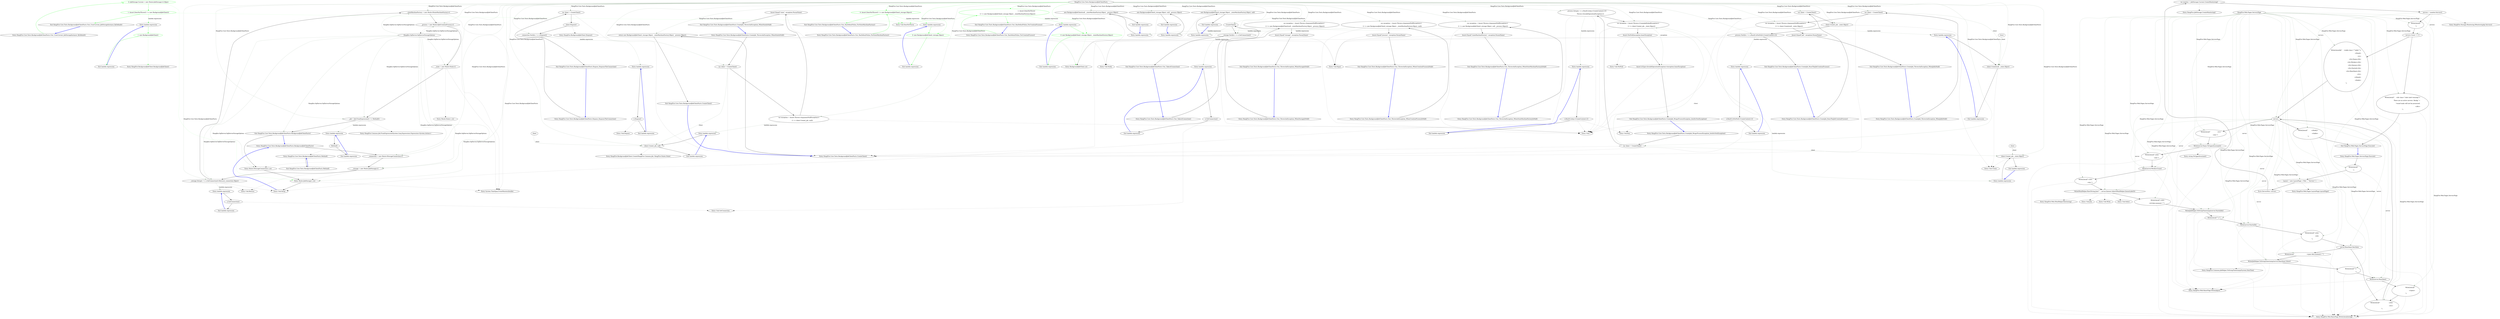 digraph  {
m0_13 [cluster="System.TimeSpan.FromMinutes(double)", file="BackgroundJobClientFacts.cs", label="Entry System.TimeSpan.FromMinutes(double)", span="0-0"];
m0_89 [cluster="HangFire.Core.Tests.BackgroundJobClientFacts.CreateJob_ThrowsAnException_WhenJobIsNull()", file="BackgroundJobClientFacts.cs", label="Entry HangFire.Core.Tests.BackgroundJobClientFacts.CreateJob_ThrowsAnException_WhenJobIsNull()", span="96-96"];
m0_90 [cluster="HangFire.Core.Tests.BackgroundJobClientFacts.CreateJob_ThrowsAnException_WhenJobIsNull()", file="BackgroundJobClientFacts.cs", label="var client = CreateClient()", span="98-98"];
m0_91 [cluster="HangFire.Core.Tests.BackgroundJobClientFacts.CreateJob_ThrowsAnException_WhenJobIsNull()", file="BackgroundJobClientFacts.cs", label="var exception = Assert.Throws<ArgumentNullException>(\r\n                () => client.Create(null, _state.Object))", span="100-101"];
m0_92 [cluster="HangFire.Core.Tests.BackgroundJobClientFacts.CreateJob_ThrowsAnException_WhenJobIsNull()", file="BackgroundJobClientFacts.cs", label="Assert.Equal(''job'', exception.ParamName)", span="103-103"];
m0_93 [cluster="HangFire.Core.Tests.BackgroundJobClientFacts.CreateJob_ThrowsAnException_WhenJobIsNull()", file="BackgroundJobClientFacts.cs", label="Exit HangFire.Core.Tests.BackgroundJobClientFacts.CreateJob_ThrowsAnException_WhenJobIsNull()", span="96-96"];
m0_49 [cluster="HangFire.Core.Tests.BackgroundJobClientFacts.Ctor_UsesCurrent_JobStorageInstance_ByDefault()", file="BackgroundJobClientFacts.cs", label="Entry HangFire.Core.Tests.BackgroundJobClientFacts.Ctor_UsesCurrent_JobStorageInstance_ByDefault()", span="60-60"];
m0_50 [cluster="HangFire.Core.Tests.BackgroundJobClientFacts.Ctor_UsesCurrent_JobStorageInstance_ByDefault()", color=green, community=0, file="BackgroundJobClientFacts.cs", label="0: JobStorage.Current = new Mock<JobStorage>().Object", span="62-62"];
m0_51 [cluster="HangFire.Core.Tests.BackgroundJobClientFacts.Ctor_UsesCurrent_JobStorageInstance_ByDefault()", color=green, community=0, file="BackgroundJobClientFacts.cs", label="1: Assert.DoesNotThrow(() => new BackgroundJobClient())", span="63-63"];
m0_52 [cluster="HangFire.Core.Tests.BackgroundJobClientFacts.Ctor_UsesCurrent_JobStorageInstance_ByDefault()", file="BackgroundJobClientFacts.cs", label="Exit HangFire.Core.Tests.BackgroundJobClientFacts.Ctor_UsesCurrent_JobStorageInstance_ByDefault()", span="60-60"];
m0_30 [cluster="Unk.Equal", file="BackgroundJobClientFacts.cs", label="Entry Unk.Equal", span=""];
m0_70 [cluster="HangFire.Core.Tests.BackgroundJobClientFacts.Ctor_TakesAConnection()", file="BackgroundJobClientFacts.cs", label="Entry HangFire.Core.Tests.BackgroundJobClientFacts.Ctor_TakesAConnection()", span="80-80"];
m0_71 [cluster="HangFire.Core.Tests.BackgroundJobClientFacts.Ctor_TakesAConnection()", file="BackgroundJobClientFacts.cs", label="CreateClient()", span="82-82"];
m0_72 [cluster="HangFire.Core.Tests.BackgroundJobClientFacts.Ctor_TakesAConnection()", file="BackgroundJobClientFacts.cs", label="_storage.Verify(x => x.GetConnection())", span="83-83"];
m0_73 [cluster="HangFire.Core.Tests.BackgroundJobClientFacts.Ctor_TakesAConnection()", file="BackgroundJobClientFacts.cs", label="Exit HangFire.Core.Tests.BackgroundJobClientFacts.Ctor_TakesAConnection()", span="80-80"];
m0_0 [cluster="HangFire.Core.Tests.BackgroundJobClientFacts.BackgroundJobClientFacts()", file="BackgroundJobClientFacts.cs", label="Entry HangFire.Core.Tests.BackgroundJobClientFacts.BackgroundJobClientFacts()", span="19-19"];
m0_1 [cluster="HangFire.Core.Tests.BackgroundJobClientFacts.BackgroundJobClientFacts()", file="BackgroundJobClientFacts.cs", label="_connection = new Mock<IStorageConnection>()", span="21-21"];
m0_2 [cluster="HangFire.Core.Tests.BackgroundJobClientFacts.BackgroundJobClientFacts()", file="BackgroundJobClientFacts.cs", label="_storage = new Mock<JobStorage>()", span="22-22"];
m0_3 [cluster="HangFire.Core.Tests.BackgroundJobClientFacts.BackgroundJobClientFacts()", file="BackgroundJobClientFacts.cs", label="_storage.Setup(x => x.GetConnection()).Returns(_connection.Object)", span="23-23"];
m0_4 [cluster="HangFire.Core.Tests.BackgroundJobClientFacts.BackgroundJobClientFacts()", file="BackgroundJobClientFacts.cs", label="_stateMachineFactory = new Mock<IStateMachineFactory>()", span="25-25"];
m0_5 [cluster="HangFire.Core.Tests.BackgroundJobClientFacts.BackgroundJobClientFacts()", file="BackgroundJobClientFacts.cs", label="_process = new Mock<IJobCreationProcess>()", span="27-27"];
m0_6 [cluster="HangFire.Core.Tests.BackgroundJobClientFacts.BackgroundJobClientFacts()", file="BackgroundJobClientFacts.cs", label="_state = new Mock<State>()", span="28-28"];
m0_7 [cluster="HangFire.Core.Tests.BackgroundJobClientFacts.BackgroundJobClientFacts()", file="BackgroundJobClientFacts.cs", label="_job = Job.FromExpression(() => Method())", span="29-29"];
m0_8 [cluster="HangFire.Core.Tests.BackgroundJobClientFacts.BackgroundJobClientFacts()", file="BackgroundJobClientFacts.cs", label="Exit HangFire.Core.Tests.BackgroundJobClientFacts.BackgroundJobClientFacts()", span="19-19"];
m0_9 [cluster="Mock<IStorageConnection>.cstr", file="BackgroundJobClientFacts.cs", label="Entry Mock<IStorageConnection>.cstr", span=""];
m0_10 [cluster="Mock<JobStorage>.cstr", file="BackgroundJobClientFacts.cs", label="Entry Mock<JobStorage>.cstr", span=""];
m0_11 [cluster="Unk.Setup", file="BackgroundJobClientFacts.cs", label="Entry Unk.Setup", span=""];
m0_53 [cluster="Unk.DoesNotThrow", file="BackgroundJobClientFacts.cs", label="Entry Unk.DoesNotThrow", span=""];
m0_116 [cluster="HangFire.Core.Tests.BackgroundJobClientFacts.CreateJob_WrapsProcessException_IntoItsOwnException()", file="BackgroundJobClientFacts.cs", label="Entry HangFire.Core.Tests.BackgroundJobClientFacts.CreateJob_WrapsProcessException_IntoItsOwnException()", span="128-128"];
m0_117 [cluster="HangFire.Core.Tests.BackgroundJobClientFacts.CreateJob_WrapsProcessException_IntoItsOwnException()", file="BackgroundJobClientFacts.cs", label="var client = CreateClient()", span="130-130"];
m0_118 [cluster="HangFire.Core.Tests.BackgroundJobClientFacts.CreateJob_WrapsProcessException_IntoItsOwnException()", file="BackgroundJobClientFacts.cs", label="_process.Setup(x => x.Run(It.IsAny<CreateContext>()))\r\n                .Throws<InvalidOperationException>()", span="131-132"];
m0_119 [cluster="HangFire.Core.Tests.BackgroundJobClientFacts.CreateJob_WrapsProcessException_IntoItsOwnException()", file="BackgroundJobClientFacts.cs", label="var exception = Assert.Throws<CreateJobFailedException>(\r\n                () => client.Create(_job, _state.Object))", span="134-135"];
m0_120 [cluster="HangFire.Core.Tests.BackgroundJobClientFacts.CreateJob_WrapsProcessException_IntoItsOwnException()", file="BackgroundJobClientFacts.cs", label="Assert.NotNull(exception.InnerException)", span="137-137"];
m0_121 [cluster="HangFire.Core.Tests.BackgroundJobClientFacts.CreateJob_WrapsProcessException_IntoItsOwnException()", file="BackgroundJobClientFacts.cs", label="Assert.IsType<InvalidOperationException>(exception.InnerException)", span="138-138"];
m0_122 [cluster="HangFire.Core.Tests.BackgroundJobClientFacts.CreateJob_WrapsProcessException_IntoItsOwnException()", file="BackgroundJobClientFacts.cs", label="Exit HangFire.Core.Tests.BackgroundJobClientFacts.CreateJob_WrapsProcessException_IntoItsOwnException()", span="128-128"];
m0_14 [cluster="Mock<IJobCreationProcess>.cstr", file="BackgroundJobClientFacts.cs", label="Hangfire.SqlServer.SqlServerStorageOptions", span=""];
m0_115 [cluster="Unk.Run", file="BackgroundJobClientFacts.cs", label="Entry Unk.Run", span=""];
m0_57 [cluster="HangFire.BackgroundJobClient.BackgroundJobClient()", file="BackgroundJobClientFacts.cs", label="Entry HangFire.BackgroundJobClient.BackgroundJobClient()", span="39-39"];
m0_106 [cluster="HangFire.BackgroundJobClient.Create(HangFire.Common.Job, HangFire.States.State)", file="BackgroundJobClientFacts.cs", label="Entry HangFire.BackgroundJobClient.Create(HangFire.Common.Job, HangFire.States.State)", span="81-81"];
m0_98 [cluster="HangFire.Core.Tests.BackgroundJobClientFacts.CreateJob_ThrowsAnException_WhenStateIsNull()", file="BackgroundJobClientFacts.cs", label="Entry HangFire.Core.Tests.BackgroundJobClientFacts.CreateJob_ThrowsAnException_WhenStateIsNull()", span="107-107"];
m0_99 [cluster="HangFire.Core.Tests.BackgroundJobClientFacts.CreateJob_ThrowsAnException_WhenStateIsNull()", file="BackgroundJobClientFacts.cs", label="var client = CreateClient()", span="109-109"];
m0_100 [cluster="HangFire.Core.Tests.BackgroundJobClientFacts.CreateJob_ThrowsAnException_WhenStateIsNull()", file="BackgroundJobClientFacts.cs", label="var exception = Assert.Throws<ArgumentNullException>(\r\n                () => client.Create(_job, null))", span="111-112"];
m0_101 [cluster="HangFire.Core.Tests.BackgroundJobClientFacts.CreateJob_ThrowsAnException_WhenStateIsNull()", file="BackgroundJobClientFacts.cs", label="Assert.Equal(''state'', exception.ParamName)", span="114-114"];
m0_102 [cluster="HangFire.Core.Tests.BackgroundJobClientFacts.CreateJob_ThrowsAnException_WhenStateIsNull()", file="BackgroundJobClientFacts.cs", label="Exit HangFire.Core.Tests.BackgroundJobClientFacts.CreateJob_ThrowsAnException_WhenStateIsNull()", span="107-107"];
m0_29 [cluster="Unk.>", file="BackgroundJobClientFacts.cs", label="Entry Unk.>", span=""];
m0_84 [cluster="HangFire.BackgroundJobClient.Dispose()", file="BackgroundJobClientFacts.cs", label="Entry HangFire.BackgroundJobClient.Dispose()", span="103-103"];
m0_12 [cluster="Unk.Returns", file="BackgroundJobClientFacts.cs", label="Entry Unk.Returns", span=""];
m0_20 [cluster="Unk.GetConnection", file="BackgroundJobClientFacts.cs", label="Entry Unk.GetConnection", span=""];
m0_79 [cluster="HangFire.Core.Tests.BackgroundJobClientFacts.Dispose_DisposesTheConnection()", file="BackgroundJobClientFacts.cs", label="Entry HangFire.Core.Tests.BackgroundJobClientFacts.Dispose_DisposesTheConnection()", span="87-87"];
m0_80 [cluster="HangFire.Core.Tests.BackgroundJobClientFacts.Dispose_DisposesTheConnection()", file="BackgroundJobClientFacts.cs", label="var client = CreateClient()", span="89-89"];
m0_82 [cluster="HangFire.Core.Tests.BackgroundJobClientFacts.Dispose_DisposesTheConnection()", file="BackgroundJobClientFacts.cs", label="_connection.Verify(x => x.Dispose())", span="92-92"];
m0_81 [cluster="HangFire.Core.Tests.BackgroundJobClientFacts.Dispose_DisposesTheConnection()", file="BackgroundJobClientFacts.cs", label="client.Dispose()", span="90-90"];
m0_83 [cluster="HangFire.Core.Tests.BackgroundJobClientFacts.Dispose_DisposesTheConnection()", file="BackgroundJobClientFacts.cs", label="Exit HangFire.Core.Tests.BackgroundJobClientFacts.Dispose_DisposesTheConnection()", span="87-87"];
m0_123 [cluster="Unk.NotNull", file="BackgroundJobClientFacts.cs", label="Entry Unk.NotNull", span=""];
m0_15 [cluster="Mock<State>.cstr", file="BackgroundJobClientFacts.cs", label="Entry Mock<State>.cstr", span=""];
m0_88 [cluster="Unk.Dispose", file="BackgroundJobClientFacts.cs", label="Entry Unk.Dispose", span=""];
m0_58 [cluster="HangFire.Core.Tests.BackgroundJobClientFacts.Ctor_HasDefaultValue_ForStateMachineFactory()", file="BackgroundJobClientFacts.cs", label="Entry HangFire.Core.Tests.BackgroundJobClientFacts.Ctor_HasDefaultValue_ForStateMachineFactory()", span="67-67"];
m0_59 [cluster="HangFire.Core.Tests.BackgroundJobClientFacts.Ctor_HasDefaultValue_ForStateMachineFactory()", color=green, community=0, file="BackgroundJobClientFacts.cs", label="0: Assert.DoesNotThrow(() => new BackgroundJobClient(_storage.Object))", span="69-69"];
m0_60 [cluster="HangFire.Core.Tests.BackgroundJobClientFacts.Ctor_HasDefaultValue_ForStateMachineFactory()", file="BackgroundJobClientFacts.cs", label="Exit HangFire.Core.Tests.BackgroundJobClientFacts.Ctor_HasDefaultValue_ForStateMachineFactory()", span="67-67"];
m0_74 [cluster="HangFire.Core.Tests.BackgroundJobClientFacts.CreateClient()", file="BackgroundJobClientFacts.cs", label="Entry HangFire.Core.Tests.BackgroundJobClientFacts.CreateClient()", span="145-145"];
m0_131 [cluster="HangFire.Core.Tests.BackgroundJobClientFacts.CreateClient()", file="BackgroundJobClientFacts.cs", label="return new BackgroundJobClient(_storage.Object, _stateMachineFactory.Object, _process.Object);", span="147-147"];
m0_132 [cluster="HangFire.Core.Tests.BackgroundJobClientFacts.CreateClient()", file="BackgroundJobClientFacts.cs", label="Exit HangFire.Core.Tests.BackgroundJobClientFacts.CreateClient()", span="145-145"];
m0_64 [cluster="HangFire.Core.Tests.BackgroundJobClientFacts.Ctor_HasDefaultValue_ForCreationProcess()", file="BackgroundJobClientFacts.cs", label="Entry HangFire.Core.Tests.BackgroundJobClientFacts.Ctor_HasDefaultValue_ForCreationProcess()", span="73-73"];
m0_65 [cluster="HangFire.Core.Tests.BackgroundJobClientFacts.Ctor_HasDefaultValue_ForCreationProcess()", color=green, community=1, file="BackgroundJobClientFacts.cs", label="1: Assert.DoesNotThrow(\r\n                () => new BackgroundJobClient(_storage.Object, _stateMachineFactory.Object))", span="75-76"];
m0_66 [cluster="HangFire.Core.Tests.BackgroundJobClientFacts.Ctor_HasDefaultValue_ForCreationProcess()", file="BackgroundJobClientFacts.cs", label="Exit HangFire.Core.Tests.BackgroundJobClientFacts.Ctor_HasDefaultValue_ForCreationProcess()", span="73-73"];
m0_127 [cluster="lambda expression", file="BackgroundJobClientFacts.cs", label="Entry lambda expression", span="135-135"];
m0_54 [cluster="lambda expression", file="BackgroundJobClientFacts.cs", label="Entry lambda expression", span="63-63"];
m0_55 [cluster="lambda expression", color=green, community=0, file="BackgroundJobClientFacts.cs", label="1: new BackgroundJobClient()", span="63-63"];
m0_56 [cluster="lambda expression", file="BackgroundJobClientFacts.cs", label="Exit lambda expression", span="63-63"];
m0_61 [cluster="lambda expression", file="BackgroundJobClientFacts.cs", label="Entry lambda expression", span="69-69"];
m0_62 [cluster="lambda expression", color=green, community=0, file="BackgroundJobClientFacts.cs", label="0: new BackgroundJobClient(_storage.Object)", span="69-69"];
m0_63 [cluster="lambda expression", file="BackgroundJobClientFacts.cs", label="Exit lambda expression", span="69-69"];
m0_67 [cluster="lambda expression", file="BackgroundJobClientFacts.cs", label="Entry lambda expression", span="76-76"];
m0_68 [cluster="lambda expression", color=green, community=0, file="BackgroundJobClientFacts.cs", label="0: new BackgroundJobClient(_storage.Object, _stateMachineFactory.Object)", span="76-76"];
m0_69 [cluster="lambda expression", file="BackgroundJobClientFacts.cs", label="Exit lambda expression", span="76-76"];
m0_32 [cluster="lambda expression", file="BackgroundJobClientFacts.cs", label="new BackgroundJobClient(null, _stateMachineFactory.Object, _process.Object)", span="36-36"];
m0_40 [cluster="lambda expression", file="BackgroundJobClientFacts.cs", label="new BackgroundJobClient(_storage.Object, null, _process.Object)", span="45-45"];
m0_47 [cluster="lambda expression", file="BackgroundJobClientFacts.cs", label="new BackgroundJobClient(_storage.Object, _stateMachineFactory.Object, null)", span="54-54"];
m0_95 [cluster="lambda expression", file="BackgroundJobClientFacts.cs", label="client.Create(null, _state.Object)", span="101-101"];
m0_104 [cluster="lambda expression", file="BackgroundJobClientFacts.cs", label="client.Create(_job, null)", span="112-112"];
m0_128 [cluster="lambda expression", file="BackgroundJobClientFacts.cs", label="client.Create(_job, _state.Object)", span="135-135"];
m0_17 [cluster="lambda expression", file="BackgroundJobClientFacts.cs", label="Entry lambda expression", span="23-23"];
m0_21 [cluster="lambda expression", file="BackgroundJobClientFacts.cs", label="Entry lambda expression", span="29-29"];
m0_31 [cluster="lambda expression", file="BackgroundJobClientFacts.cs", label="Entry lambda expression", span="36-36"];
m0_33 [cluster="lambda expression", file="BackgroundJobClientFacts.cs", label="Exit lambda expression", span="36-36"];
m0_39 [cluster="lambda expression", file="BackgroundJobClientFacts.cs", label="Entry lambda expression", span="45-45"];
m0_41 [cluster="lambda expression", file="BackgroundJobClientFacts.cs", label="Exit lambda expression", span="45-45"];
m0_46 [cluster="lambda expression", file="BackgroundJobClientFacts.cs", label="Entry lambda expression", span="54-54"];
m0_48 [cluster="lambda expression", file="BackgroundJobClientFacts.cs", label="Exit lambda expression", span="54-54"];
m0_76 [cluster="lambda expression", file="BackgroundJobClientFacts.cs", label="Entry lambda expression", span="83-83"];
m0_85 [cluster="lambda expression", file="BackgroundJobClientFacts.cs", label="Entry lambda expression", span="92-92"];
m0_94 [cluster="lambda expression", file="BackgroundJobClientFacts.cs", label="Entry lambda expression", span="101-101"];
m0_96 [cluster="lambda expression", file="BackgroundJobClientFacts.cs", label="Exit lambda expression", span="101-101"];
m0_103 [cluster="lambda expression", file="BackgroundJobClientFacts.cs", label="Entry lambda expression", span="112-112"];
m0_105 [cluster="lambda expression", file="BackgroundJobClientFacts.cs", label="Exit lambda expression", span="112-112"];
m0_112 [cluster="lambda expression", file="BackgroundJobClientFacts.cs", label="Entry lambda expression", span="124-124"];
m0_124 [cluster="lambda expression", file="BackgroundJobClientFacts.cs", label="Entry lambda expression", span="131-131"];
m0_129 [cluster="lambda expression", file="BackgroundJobClientFacts.cs", label="Exit lambda expression", span="135-135"];
m0_19 [cluster="lambda expression", file="BackgroundJobClientFacts.cs", label="Exit lambda expression", span="23-23"];
m0_18 [cluster="lambda expression", file="BackgroundJobClientFacts.cs", label="x.GetConnection()", span="23-23"];
m0_23 [cluster="lambda expression", file="BackgroundJobClientFacts.cs", label="Exit lambda expression", span="29-29"];
m0_22 [cluster="lambda expression", file="BackgroundJobClientFacts.cs", label="Method()", span="29-29"];
m0_113 [cluster="lambda expression", file="BackgroundJobClientFacts.cs", label="x.Run(It.IsNotNull<CreateContext>())", span="124-124"];
m0_125 [cluster="lambda expression", file="BackgroundJobClientFacts.cs", label="x.Run(It.IsAny<CreateContext>())", span="131-131"];
m0_78 [cluster="lambda expression", file="BackgroundJobClientFacts.cs", label="Exit lambda expression", span="83-83"];
m0_77 [cluster="lambda expression", file="BackgroundJobClientFacts.cs", label="x.GetConnection()", span="83-83"];
m0_87 [cluster="lambda expression", file="BackgroundJobClientFacts.cs", label="Exit lambda expression", span="92-92"];
m0_86 [cluster="lambda expression", file="BackgroundJobClientFacts.cs", label="x.Dispose()", span="92-92"];
m0_114 [cluster="lambda expression", file="BackgroundJobClientFacts.cs", label="Exit lambda expression", span="124-124"];
m0_126 [cluster="lambda expression", file="BackgroundJobClientFacts.cs", label="Exit lambda expression", span="131-131"];
m0_75 [cluster="Unk.Verify", file="BackgroundJobClientFacts.cs", label="Entry Unk.Verify", span=""];
m0_42 [cluster="HangFire.Core.Tests.BackgroundJobClientFacts.Ctor_ThrowsAnException_WhenCreationProcessIsNull()", file="BackgroundJobClientFacts.cs", label="Entry HangFire.Core.Tests.BackgroundJobClientFacts.Ctor_ThrowsAnException_WhenCreationProcessIsNull()", span="51-51"];
m0_43 [cluster="HangFire.Core.Tests.BackgroundJobClientFacts.Ctor_ThrowsAnException_WhenCreationProcessIsNull()", file="BackgroundJobClientFacts.cs", label="var exception = Assert.Throws<ArgumentNullException>(\r\n                () => new BackgroundJobClient(_storage.Object, _stateMachineFactory.Object, null))", span="53-54"];
m0_44 [cluster="HangFire.Core.Tests.BackgroundJobClientFacts.Ctor_ThrowsAnException_WhenCreationProcessIsNull()", file="BackgroundJobClientFacts.cs", label="Assert.Equal(''process'', exception.ParamName)", span="56-56"];
m0_45 [cluster="HangFire.Core.Tests.BackgroundJobClientFacts.Ctor_ThrowsAnException_WhenCreationProcessIsNull()", file="BackgroundJobClientFacts.cs", label="Exit HangFire.Core.Tests.BackgroundJobClientFacts.Ctor_ThrowsAnException_WhenCreationProcessIsNull()", span="51-51"];
m0_24 [cluster="HangFire.Core.Tests.BackgroundJobClientFacts.Method()", file="BackgroundJobClientFacts.cs", label="Entry HangFire.Core.Tests.BackgroundJobClientFacts.Method()", span="141-141"];
m0_130 [cluster="HangFire.Core.Tests.BackgroundJobClientFacts.Method()", file="BackgroundJobClientFacts.cs", label="Exit HangFire.Core.Tests.BackgroundJobClientFacts.Method()", span="141-141"];
m0_25 [cluster="HangFire.Core.Tests.BackgroundJobClientFacts.Ctor_ThrowsAnException_WhenStorageIsNull()", file="BackgroundJobClientFacts.cs", label="Entry HangFire.Core.Tests.BackgroundJobClientFacts.Ctor_ThrowsAnException_WhenStorageIsNull()", span="33-33"];
m0_26 [cluster="HangFire.Core.Tests.BackgroundJobClientFacts.Ctor_ThrowsAnException_WhenStorageIsNull()", file="BackgroundJobClientFacts.cs", label="var exception = Assert.Throws<ArgumentNullException>(\r\n                () => new BackgroundJobClient(null, _stateMachineFactory.Object, _process.Object))", span="35-36"];
m0_27 [cluster="HangFire.Core.Tests.BackgroundJobClientFacts.Ctor_ThrowsAnException_WhenStorageIsNull()", file="BackgroundJobClientFacts.cs", label="Assert.Equal(''storage'', exception.ParamName)", span="38-38"];
m0_28 [cluster="HangFire.Core.Tests.BackgroundJobClientFacts.Ctor_ThrowsAnException_WhenStorageIsNull()", file="BackgroundJobClientFacts.cs", label="Exit HangFire.Core.Tests.BackgroundJobClientFacts.Ctor_ThrowsAnException_WhenStorageIsNull()", span="33-33"];
m0_35 [cluster="HangFire.Core.Tests.BackgroundJobClientFacts.Ctor_ThrowsAnException_WhenStateMachineFactoryIsNull()", file="BackgroundJobClientFacts.cs", label="Entry HangFire.Core.Tests.BackgroundJobClientFacts.Ctor_ThrowsAnException_WhenStateMachineFactoryIsNull()", span="42-42"];
m0_36 [cluster="HangFire.Core.Tests.BackgroundJobClientFacts.Ctor_ThrowsAnException_WhenStateMachineFactoryIsNull()", file="BackgroundJobClientFacts.cs", label="var exception = Assert.Throws<ArgumentNullException>(\r\n                () => new BackgroundJobClient(_storage.Object, null, _process.Object))", span="44-45"];
m0_37 [cluster="HangFire.Core.Tests.BackgroundJobClientFacts.Ctor_ThrowsAnException_WhenStateMachineFactoryIsNull()", file="BackgroundJobClientFacts.cs", label="Assert.Equal(''stateMachineFactory'', exception.ParamName)", span="47-47"];
m0_38 [cluster="HangFire.Core.Tests.BackgroundJobClientFacts.Ctor_ThrowsAnException_WhenStateMachineFactoryIsNull()", file="BackgroundJobClientFacts.cs", label="Exit HangFire.Core.Tests.BackgroundJobClientFacts.Ctor_ThrowsAnException_WhenStateMachineFactoryIsNull()", span="42-42"];
m0_16 [cluster="HangFire.Common.Job.FromExpression(System.Linq.Expressions.Expression<System.Action>)", file="BackgroundJobClientFacts.cs", label="Entry HangFire.Common.Job.FromExpression(System.Linq.Expressions.Expression<System.Action>)", span="125-125"];
m0_97 [cluster="Unk.Create", file="BackgroundJobClientFacts.cs", label="Entry Unk.Create", span=""];
m0_107 [cluster="HangFire.Core.Tests.BackgroundJobClientFacts.CreateJob_RunsTheJobCreationProcess()", file="BackgroundJobClientFacts.cs", label="Entry HangFire.Core.Tests.BackgroundJobClientFacts.CreateJob_RunsTheJobCreationProcess()", span="118-118"];
m0_108 [cluster="HangFire.Core.Tests.BackgroundJobClientFacts.CreateJob_RunsTheJobCreationProcess()", file="BackgroundJobClientFacts.cs", label="var client = CreateClient()", span="120-120"];
m0_109 [cluster="HangFire.Core.Tests.BackgroundJobClientFacts.CreateJob_RunsTheJobCreationProcess()", file="BackgroundJobClientFacts.cs", label="client.Create(_job, _state.Object)", span="122-122"];
m0_110 [cluster="HangFire.Core.Tests.BackgroundJobClientFacts.CreateJob_RunsTheJobCreationProcess()", file="BackgroundJobClientFacts.cs", label="_process.Verify(x => x.Run(It.IsNotNull<CreateContext>()))", span="124-124"];
m0_111 [cluster="HangFire.Core.Tests.BackgroundJobClientFacts.CreateJob_RunsTheJobCreationProcess()", file="BackgroundJobClientFacts.cs", label="Exit HangFire.Core.Tests.BackgroundJobClientFacts.CreateJob_RunsTheJobCreationProcess()", span="118-118"];
m0_34 [cluster="BackgroundJobClient.cstr", file="BackgroundJobClientFacts.cs", label="Entry BackgroundJobClient.cstr", span=""];
m0_133 [file="BackgroundJobClientFacts.cs", label="HangFire.Core.Tests.BackgroundJobClientFacts", span=""];
m0_134 [file="BackgroundJobClientFacts.cs", label=client, span=""];
m0_135 [file="BackgroundJobClientFacts.cs", label=client, span=""];
m0_136 [file="BackgroundJobClientFacts.cs", label=client, span=""];
m3_33 [cluster="HangFire.JobStorage.CreateMonitoring()", file="PreserveCultureAttribute.cs", label="Entry HangFire.JobStorage.CreateMonitoring()", span="43-43"];
m3_36 [cluster="HangFire.Web.RazorPage.Write(object)", file="PreserveCultureAttribute.cs", label="Entry HangFire.Web.RazorPage.Write(object)", span="76-76"];
m3_31 [cluster="HangFire.Web.RazorPage.WriteLiteral(string)", file="PreserveCultureAttribute.cs", label="Entry HangFire.Web.RazorPage.WriteLiteral(string)", span="69-69"];
m3_0 [cluster="HangFire.Web.Pages.ServersPage.Execute()", file="PreserveCultureAttribute.cs", label="Entry HangFire.Web.Pages.ServersPage.Execute()", span="57-57"];
m3_1 [cluster="HangFire.Web.Pages.ServersPage.Execute()", file="PreserveCultureAttribute.cs", label="WriteLiteral(''\r\n'')", span="61-61"];
m3_2 [cluster="HangFire.Web.Pages.ServersPage.Execute()", file="PreserveCultureAttribute.cs", label="Layout = new LayoutPage { Title = ''Servers'' }", span="74-74"];
m3_3 [cluster="HangFire.Web.Pages.ServersPage.Execute()", file="PreserveCultureAttribute.cs", label="IList<ServerDto> servers", span="76-76"];
m3_4 [cluster="HangFire.Web.Pages.ServersPage.Execute()", file="PreserveCultureAttribute.cs", label="var monitor = JobStorage.Current.CreateMonitoring()", span="77-77"];
m3_5 [cluster="HangFire.Web.Pages.ServersPage.Execute()", file="PreserveCultureAttribute.cs", label="servers = monitor.Servers()", span="79-79"];
m3_6 [cluster="HangFire.Web.Pages.ServersPage.Execute()", file="PreserveCultureAttribute.cs", label="WriteLiteral(''\r\n'')", span="86-86"];
m3_7 [cluster="HangFire.Web.Pages.ServersPage.Execute()", file="PreserveCultureAttribute.cs", label="servers.Count == 0", span="91-91"];
m3_10 [cluster="HangFire.Web.Pages.ServersPage.Execute()", file="PreserveCultureAttribute.cs", label=servers, span="126-126"];
m3_8 [cluster="HangFire.Web.Pages.ServersPage.Execute()", file="PreserveCultureAttribute.cs", label="WriteLiteral(''    <div class=\''alert alert-warning\''>\r\n        There are no active servers. Backg'' +\r\n''round tasks will not be processed.\r\n    </div>\r\n'')", span="97-98"];
m3_9 [cluster="HangFire.Web.Pages.ServersPage.Execute()", file="PreserveCultureAttribute.cs", label="WriteLiteral(@''    <table class=''''table''''>\r\n        <thead>\r\n            <tr>\r\n                <th>Name</th>\r\n                <th>Workers</th>\r\n                <th>Queues</th>\r\n                <th>Started</th>\r\n                <th>Heartbeat</th>\r\n            </tr>\r\n        </thead>\r\n        <tbody>\r\n'')", span="110-121"];
m3_11 [cluster="HangFire.Web.Pages.ServersPage.Execute()", file="PreserveCultureAttribute.cs", label="WriteLiteral(''                <tr>\r\n                    <td>'')", span="132-132"];
m3_29 [cluster="HangFire.Web.Pages.ServersPage.Execute()", file="PreserveCultureAttribute.cs", label="WriteLiteral(''        </tbody>\r\n    </table>\r\n'')", span="233-233"];
m3_12 [cluster="HangFire.Web.Pages.ServersPage.Execute()", file="PreserveCultureAttribute.cs", label="Write(server.Name.ToUpperInvariant())", span="137-137"];
m3_14 [cluster="HangFire.Web.Pages.ServersPage.Execute()", file="PreserveCultureAttribute.cs", label="Write(server.WorkersCount)", span="147-147"];
m3_16 [cluster="HangFire.Web.Pages.ServersPage.Execute()", file="PreserveCultureAttribute.cs", label="Write(HtmlHelper.Raw(String.Join('' '', server.Queues.Select(HtmlHelper.QueueLabel))))", span="157-157"];
m3_18 [cluster="HangFire.Web.Pages.ServersPage.Execute()", file="PreserveCultureAttribute.cs", label="Write(JobHelper.ToStringTimestamp(server.StartedAt))", span="167-167"];
m3_20 [cluster="HangFire.Web.Pages.ServersPage.Execute()", file="PreserveCultureAttribute.cs", label="Write(server.StartedAt)", span="177-177"];
m3_22 [cluster="HangFire.Web.Pages.ServersPage.Execute()", file="PreserveCultureAttribute.cs", label="server.Heartbeat.HasValue", span="187-187"];
m3_24 [cluster="HangFire.Web.Pages.ServersPage.Execute()", file="PreserveCultureAttribute.cs", label="Write(JobHelper.ToStringTimestamp(server.Heartbeat.Value))", span="198-198"];
m3_26 [cluster="HangFire.Web.Pages.ServersPage.Execute()", file="PreserveCultureAttribute.cs", label="Write(server.Heartbeat)", span="208-208"];
m3_13 [cluster="HangFire.Web.Pages.ServersPage.Execute()", file="PreserveCultureAttribute.cs", label="WriteLiteral(''</td>\r\n                    <td>'')", span="142-142"];
m3_15 [cluster="HangFire.Web.Pages.ServersPage.Execute()", file="PreserveCultureAttribute.cs", label="WriteLiteral(''</td>\r\n                    <td>'')", span="152-152"];
m3_17 [cluster="HangFire.Web.Pages.ServersPage.Execute()", file="PreserveCultureAttribute.cs", label="WriteLiteral(''</td>\r\n                    <td data-moment=\'''')", span="162-162"];
m3_19 [cluster="HangFire.Web.Pages.ServersPage.Execute()", file="PreserveCultureAttribute.cs", label="WriteLiteral(''\''>'')", span="172-172"];
m3_21 [cluster="HangFire.Web.Pages.ServersPage.Execute()", file="PreserveCultureAttribute.cs", label="WriteLiteral(''</td>\r\n                    <td>\r\n'')", span="182-182"];
m3_23 [cluster="HangFire.Web.Pages.ServersPage.Execute()", file="PreserveCultureAttribute.cs", label="WriteLiteral(''                            <span data-moment=\'''')", span="193-193"];
m3_28 [cluster="HangFire.Web.Pages.ServersPage.Execute()", file="PreserveCultureAttribute.cs", label="WriteLiteral(''                    </td>\r\n                </tr>\r\n'')", span="223-223"];
m3_25 [cluster="HangFire.Web.Pages.ServersPage.Execute()", file="PreserveCultureAttribute.cs", label="WriteLiteral(''\''>\r\n                                '')", span="203-203"];
m3_27 [cluster="HangFire.Web.Pages.ServersPage.Execute()", file="PreserveCultureAttribute.cs", label="WriteLiteral(''\r\n                            </span>\r\n'')", span="213-213"];
m3_30 [cluster="HangFire.Web.Pages.ServersPage.Execute()", file="PreserveCultureAttribute.cs", label="Exit HangFire.Web.Pages.ServersPage.Execute()", span="57-57"];
m3_39 [cluster="HangFire.Web.HtmlHelper.Raw(string)", file="PreserveCultureAttribute.cs", label="Entry HangFire.Web.HtmlHelper.Raw(string)", span="50-50"];
m3_35 [cluster="string.ToUpperInvariant()", file="PreserveCultureAttribute.cs", label="Entry string.ToUpperInvariant()", span="0-0"];
m3_32 [cluster="HangFire.Web.Pages.LayoutPage.LayoutPage()", file="PreserveCultureAttribute.cs", label="Entry HangFire.Web.Pages.LayoutPage.LayoutPage()", span="4-4"];
m3_34 [cluster="HangFire.Storage.Monitoring.IMonitoringApi.Servers()", file="PreserveCultureAttribute.cs", label="Entry HangFire.Storage.Monitoring.IMonitoringApi.Servers()", span="16-16"];
m3_38 [cluster="Unk.Join", file="PreserveCultureAttribute.cs", label="Entry Unk.Join", span=""];
m3_41 [cluster="HangFire.Common.JobHelper.ToStringTimestamp(System.DateTime)", file="PreserveCultureAttribute.cs", label="Entry HangFire.Common.JobHelper.ToStringTimestamp(System.DateTime)", span="46-46"];
m3_40 [cluster="Unk.Write", file="PreserveCultureAttribute.cs", label="Entry Unk.Write", span=""];
m3_37 [cluster="Unk.Select", file="PreserveCultureAttribute.cs", label="Entry Unk.Select", span=""];
m3_42 [file="PreserveCultureAttribute.cs", label="HangFire.Web.Pages.ServersPage", span=""];
m0_89 -> m0_90  [key=0, style=solid];
m0_90 -> m0_91  [key=0, style=solid];
m0_90 -> m0_74  [key=2, style=dotted];
m0_90 -> m0_95  [color=darkseagreen4, key=1, label=client, style=dashed];
m0_91 -> m0_92  [key=0, style=solid];
m0_91 -> m0_29  [key=2, style=dotted];
m0_91 -> m0_94  [color=darkseagreen4, key=1, label="lambda expression", style=dashed];
m0_92 -> m0_93  [key=0, style=solid];
m0_92 -> m0_30  [key=2, style=dotted];
m0_93 -> m0_89  [color=blue, key=0, style=bold];
m0_49 -> m0_50  [color=green, key=0, style=solid];
m0_50 -> m0_51  [color=green, key=0, style=solid];
m0_50 -> m0_10  [color=green, key=2, style=dotted];
m0_51 -> m0_52  [color=green, key=0, style=solid];
m0_51 -> m0_53  [color=green, key=2, style=dotted];
m0_51 -> m0_54  [color=green, key=1, label="lambda expression", style=dashed];
m0_52 -> m0_49  [color=blue, key=0, style=bold];
m0_70 -> m0_71  [key=0, style=solid];
m0_71 -> m0_72  [key=0, style=solid];
m0_71 -> m0_74  [key=2, style=dotted];
m0_72 -> m0_73  [key=0, style=solid];
m0_72 -> m0_75  [key=2, style=dotted];
m0_72 -> m0_76  [color=darkseagreen4, key=1, label="lambda expression", style=dashed];
m0_73 -> m0_70  [color=blue, key=0, style=bold];
m0_0 -> m0_1  [key=0, style=solid];
m0_1 -> m0_2  [key=0, style=solid];
m0_1 -> m0_9  [key=2, style=dotted];
m0_2 -> m0_3  [key=0, style=solid];
m0_2 -> m0_12  [key=2, style=dotted];
m0_2 -> m0_10  [key=2, style=dotted];
m0_3 -> m0_4  [key=0, style=solid];
m0_3 -> m0_11  [key=2, style=dotted];
m0_3 -> m0_12  [key=2, style=dotted];
m0_3 -> m0_17  [color=darkseagreen4, key=1, label="lambda expression", style=dashed];
m0_4 -> m0_5  [key=0, style=solid];
m0_4 -> m0_13  [key=2, style=dotted];
m0_5 -> m0_6  [key=0, style=solid];
m0_5 -> m0_13  [key=2, style=dotted];
m0_5 -> m0_14  [key=2, style=dotted];
m0_6 -> m0_7  [key=0, style=solid];
m0_6 -> m0_13  [key=2, style=dotted];
m0_6 -> m0_15  [key=2, style=dotted];
m0_7 -> m0_8  [key=0, style=solid];
m0_7 -> m0_16  [key=2, style=dotted];
m0_7 -> m0_21  [color=darkseagreen4, key=1, label="lambda expression", style=dashed];
m0_8 -> m0_9  [key=0, style=solid];
m0_8 -> m0_0  [color=blue, key=0, style=bold];
m0_9 -> m0_10  [key=0, style=solid];
m0_10 -> m0_11  [key=0, style=solid];
m0_10 -> m0_13  [key=2, style=dotted];
m0_11 -> m0_0  [color=blue, key=0, style=bold];
m0_116 -> m0_117  [key=0, style=solid];
m0_117 -> m0_118  [key=0, style=solid];
m0_117 -> m0_74  [key=2, style=dotted];
m0_117 -> m0_119  [color=darkseagreen4, key=1, label=client, style=dashed];
m0_117 -> m0_128  [color=darkseagreen4, key=1, label=client, style=dashed];
m0_118 -> m0_119  [key=0, style=solid];
m0_118 -> m0_11  [key=2, style=dotted];
m0_118 -> m0_29  [key=2, style=dotted];
m0_118 -> m0_124  [color=darkseagreen4, key=1, label="lambda expression", style=dashed];
m0_119 -> m0_120  [key=0, style=solid];
m0_119 -> m0_29  [key=2, style=dotted];
m0_119 -> m0_127  [color=darkseagreen4, key=1, label="lambda expression", style=dashed];
m0_119 -> m0_121  [color=darkseagreen4, key=1, label=exception, style=dashed];
m0_120 -> m0_121  [key=0, style=solid];
m0_120 -> m0_123  [key=2, style=dotted];
m0_121 -> m0_29  [key=2, style=dotted];
m0_121 -> m0_122  [key=0, style=solid];
m0_122 -> m0_116  [color=blue, key=0, style=bold];
m0_14 -> m0_1  [color=darkseagreen4, key=1, label="Hangfire.SqlServer.SqlServerStorageOptions", style=dashed];
m0_14 -> m0_2  [color=darkseagreen4, key=1, label="Hangfire.SqlServer.SqlServerStorageOptions", style=dashed];
m0_14 -> m0_3  [color=darkseagreen4, key=1, label="Hangfire.SqlServer.SqlServerStorageOptions", style=dashed];
m0_14 -> m0_4  [color=darkseagreen4, key=1, label="Hangfire.SqlServer.SqlServerStorageOptions", style=dashed];
m0_14 -> m0_5  [color=darkseagreen4, key=1, label="Hangfire.SqlServer.SqlServerStorageOptions", style=dashed];
m0_14 -> m0_6  [color=darkseagreen4, key=1, label="Hangfire.SqlServer.SqlServerStorageOptions", style=dashed];
m0_14 -> m0_7  [color=darkseagreen4, key=1, label="Hangfire.SqlServer.SqlServerStorageOptions", style=dashed];
m0_14 -> m0_8  [color=darkseagreen4, key=1, label="Hangfire.SqlServer.SqlServerStorageOptions", style=dashed];
m0_14 -> m0_9  [color=darkseagreen4, key=1, label="Hangfire.SqlServer.SqlServerStorageOptions", style=dashed];
m0_14 -> m0_10  [color=darkseagreen4, key=1, label="Hangfire.SqlServer.SqlServerStorageOptions", style=dashed];
m0_98 -> m0_99  [key=0, style=solid];
m0_99 -> m0_100  [key=0, style=solid];
m0_99 -> m0_74  [key=2, style=dotted];
m0_99 -> m0_104  [color=darkseagreen4, key=1, label=client, style=dashed];
m0_100 -> m0_101  [key=0, style=solid];
m0_100 -> m0_29  [key=2, style=dotted];
m0_100 -> m0_103  [color=darkseagreen4, key=1, label="lambda expression", style=dashed];
m0_101 -> m0_102  [key=0, style=solid];
m0_101 -> m0_30  [key=2, style=dotted];
m0_102 -> m0_98  [color=blue, key=0, style=bold];
m0_79 -> m0_80  [key=0, style=solid];
m0_80 -> m0_81  [key=0, style=solid];
m0_80 -> m0_74  [key=2, style=dotted];
m0_82 -> m0_83  [key=0, style=solid];
m0_82 -> m0_75  [key=2, style=dotted];
m0_82 -> m0_85  [color=darkseagreen4, key=1, label="lambda expression", style=dashed];
m0_81 -> m0_82  [key=0, style=solid];
m0_81 -> m0_84  [key=2, style=dotted];
m0_83 -> m0_79  [color=blue, key=0, style=bold];
m0_58 -> m0_59  [color=green, key=0, style=solid];
m0_59 -> m0_60  [color=green, key=0, style=solid];
m0_59 -> m0_53  [color=green, key=2, style=dotted];
m0_59 -> m0_61  [color=green, key=1, label="lambda expression", style=dashed];
m0_60 -> m0_58  [color=blue, key=0, style=bold];
m0_74 -> m0_131  [key=0, style=solid];
m0_131 -> m0_34  [key=2, style=dotted];
m0_131 -> m0_132  [key=0, style=solid];
m0_132 -> m0_74  [color=blue, key=0, style=bold];
m0_64 -> m0_65  [color=green, key=0, style=solid];
m0_65 -> m0_66  [color=green, key=0, style=solid];
m0_65 -> m0_53  [color=green, key=2, style=dotted];
m0_65 -> m0_67  [color=green, key=1, label="lambda expression", style=dashed];
m0_66 -> m0_64  [color=blue, key=0, style=bold];
m0_127 -> m0_128  [key=0, style=solid];
m0_54 -> m0_55  [color=green, key=0, style=solid];
m0_55 -> m0_56  [color=green, key=0, style=solid];
m0_55 -> m0_57  [color=green, key=2, style=dotted];
m0_56 -> m0_54  [color=blue, key=0, style=bold];
m0_61 -> m0_62  [color=green, key=0, style=solid];
m0_62 -> m0_63  [color=green, key=0, style=solid];
m0_62 -> m0_34  [color=green, key=2, style=dotted];
m0_63 -> m0_61  [color=blue, key=0, style=bold];
m0_67 -> m0_68  [color=green, key=0, style=solid];
m0_68 -> m0_69  [color=green, key=0, style=solid];
m0_68 -> m0_34  [color=green, key=2, style=dotted];
m0_69 -> m0_67  [color=blue, key=0, style=bold];
m0_32 -> m0_34  [key=2, style=dotted];
m0_32 -> m0_33  [key=0, style=solid];
m0_40 -> m0_34  [key=2, style=dotted];
m0_40 -> m0_41  [key=0, style=solid];
m0_47 -> m0_34  [key=2, style=dotted];
m0_47 -> m0_48  [key=0, style=solid];
m0_95 -> m0_96  [key=0, style=solid];
m0_95 -> m0_97  [key=2, style=dotted];
m0_104 -> m0_105  [key=0, style=solid];
m0_104 -> m0_106  [key=2, style=dotted];
m0_128 -> m0_129  [key=0, style=solid];
m0_128 -> m0_97  [key=2, style=dotted];
m0_17 -> m0_18  [key=0, style=solid];
m0_21 -> m0_22  [key=0, style=solid];
m0_31 -> m0_32  [key=0, style=solid];
m0_33 -> m0_31  [color=blue, key=0, style=bold];
m0_39 -> m0_40  [key=0, style=solid];
m0_41 -> m0_39  [color=blue, key=0, style=bold];
m0_46 -> m0_47  [key=0, style=solid];
m0_48 -> m0_46  [color=blue, key=0, style=bold];
m0_76 -> m0_77  [key=0, style=solid];
m0_85 -> m0_86  [key=0, style=solid];
m0_94 -> m0_95  [key=0, style=solid];
m0_96 -> m0_94  [color=blue, key=0, style=bold];
m0_103 -> m0_104  [key=0, style=solid];
m0_105 -> m0_103  [color=blue, key=0, style=bold];
m0_112 -> m0_113  [key=0, style=solid];
m0_124 -> m0_125  [key=0, style=solid];
m0_129 -> m0_127  [color=blue, key=0, style=bold];
m0_19 -> m0_17  [color=blue, key=0, style=bold];
m0_18 -> m0_19  [key=0, style=solid];
m0_18 -> m0_20  [key=2, style=dotted];
m0_23 -> m0_21  [color=blue, key=0, style=bold];
m0_22 -> m0_23  [key=0, style=solid];
m0_22 -> m0_24  [key=2, style=dotted];
m0_113 -> m0_29  [key=2, style=dotted];
m0_113 -> m0_114  [key=0, style=solid];
m0_113 -> m0_115  [key=2, style=dotted];
m0_125 -> m0_29  [key=2, style=dotted];
m0_125 -> m0_126  [key=0, style=solid];
m0_125 -> m0_115  [key=2, style=dotted];
m0_78 -> m0_76  [color=blue, key=0, style=bold];
m0_77 -> m0_78  [key=0, style=solid];
m0_77 -> m0_20  [key=2, style=dotted];
m0_87 -> m0_85  [color=blue, key=0, style=bold];
m0_86 -> m0_87  [key=0, style=solid];
m0_86 -> m0_88  [key=2, style=dotted];
m0_114 -> m0_112  [color=blue, key=0, style=bold];
m0_126 -> m0_124  [color=blue, key=0, style=bold];
m0_42 -> m0_43  [key=0, style=solid];
m0_43 -> m0_44  [key=0, style=solid];
m0_43 -> m0_29  [key=2, style=dotted];
m0_43 -> m0_46  [color=darkseagreen4, key=1, label="lambda expression", style=dashed];
m0_44 -> m0_45  [key=0, style=solid];
m0_44 -> m0_30  [key=2, style=dotted];
m0_45 -> m0_42  [color=blue, key=0, style=bold];
m0_24 -> m0_130  [key=0, style=solid];
m0_130 -> m0_24  [color=blue, key=0, style=bold];
m0_25 -> m0_26  [key=0, style=solid];
m0_26 -> m0_27  [key=0, style=solid];
m0_26 -> m0_29  [key=2, style=dotted];
m0_26 -> m0_31  [color=darkseagreen4, key=1, label="lambda expression", style=dashed];
m0_27 -> m0_28  [key=0, style=solid];
m0_27 -> m0_30  [key=2, style=dotted];
m0_28 -> m0_25  [color=blue, key=0, style=bold];
m0_35 -> m0_36  [key=0, style=solid];
m0_36 -> m0_37  [key=0, style=solid];
m0_36 -> m0_29  [key=2, style=dotted];
m0_36 -> m0_39  [color=darkseagreen4, key=1, label="lambda expression", style=dashed];
m0_37 -> m0_38  [key=0, style=solid];
m0_37 -> m0_30  [key=2, style=dotted];
m0_38 -> m0_35  [color=blue, key=0, style=bold];
m0_107 -> m0_108  [key=0, style=solid];
m0_108 -> m0_109  [key=0, style=solid];
m0_108 -> m0_74  [key=2, style=dotted];
m0_109 -> m0_110  [key=0, style=solid];
m0_109 -> m0_97  [key=2, style=dotted];
m0_110 -> m0_111  [key=0, style=solid];
m0_110 -> m0_75  [key=2, style=dotted];
m0_110 -> m0_112  [color=darkseagreen4, key=1, label="lambda expression", style=dashed];
m0_111 -> m0_107  [color=blue, key=0, style=bold];
m0_133 -> m0_59  [color=green, key=1, label="HangFire.Core.Tests.BackgroundJobClientFacts", style=dashed];
m0_133 -> m0_62  [color=green, key=1, label="HangFire.Core.Tests.BackgroundJobClientFacts", style=dashed];
m0_133 -> m0_65  [color=green, key=1, label="HangFire.Core.Tests.BackgroundJobClientFacts", style=dashed];
m0_133 -> m0_68  [color=green, key=1, label="HangFire.Core.Tests.BackgroundJobClientFacts", style=dashed];
m0_133 -> m0_1  [color=darkseagreen4, key=1, label="HangFire.Core.Tests.BackgroundJobClientFacts", style=dashed];
m0_133 -> m0_2  [color=darkseagreen4, key=1, label="HangFire.Core.Tests.BackgroundJobClientFacts", style=dashed];
m0_133 -> m0_3  [color=darkseagreen4, key=1, label="HangFire.Core.Tests.BackgroundJobClientFacts", style=dashed];
m0_133 -> m0_4  [color=darkseagreen4, key=1, label="HangFire.Core.Tests.BackgroundJobClientFacts", style=dashed];
m0_133 -> m0_5  [color=darkseagreen4, key=1, label="HangFire.Core.Tests.BackgroundJobClientFacts", style=dashed];
m0_133 -> m0_6  [color=darkseagreen4, key=1, label="HangFire.Core.Tests.BackgroundJobClientFacts", style=dashed];
m0_133 -> m0_7  [color=darkseagreen4, key=1, label="HangFire.Core.Tests.BackgroundJobClientFacts", style=dashed];
m0_133 -> m0_26  [color=darkseagreen4, key=1, label="HangFire.Core.Tests.BackgroundJobClientFacts", style=dashed];
m0_133 -> m0_32  [color=darkseagreen4, key=1, label="HangFire.Core.Tests.BackgroundJobClientFacts", style=dashed];
m0_133 -> m0_36  [color=darkseagreen4, key=1, label="HangFire.Core.Tests.BackgroundJobClientFacts", style=dashed];
m0_133 -> m0_40  [color=darkseagreen4, key=1, label="HangFire.Core.Tests.BackgroundJobClientFacts", style=dashed];
m0_133 -> m0_43  [color=darkseagreen4, key=1, label="HangFire.Core.Tests.BackgroundJobClientFacts", style=dashed];
m0_133 -> m0_47  [color=darkseagreen4, key=1, label="HangFire.Core.Tests.BackgroundJobClientFacts", style=dashed];
m0_133 -> m0_71  [color=darkseagreen4, key=1, label="HangFire.Core.Tests.BackgroundJobClientFacts", style=dashed];
m0_133 -> m0_72  [color=darkseagreen4, key=1, label="HangFire.Core.Tests.BackgroundJobClientFacts", style=dashed];
m0_133 -> m0_80  [color=darkseagreen4, key=1, label="HangFire.Core.Tests.BackgroundJobClientFacts", style=dashed];
m0_133 -> m0_82  [color=darkseagreen4, key=1, label="HangFire.Core.Tests.BackgroundJobClientFacts", style=dashed];
m0_133 -> m0_90  [color=darkseagreen4, key=1, label="HangFire.Core.Tests.BackgroundJobClientFacts", style=dashed];
m0_133 -> m0_91  [color=darkseagreen4, key=1, label="HangFire.Core.Tests.BackgroundJobClientFacts", style=dashed];
m0_133 -> m0_95  [color=darkseagreen4, key=1, label="HangFire.Core.Tests.BackgroundJobClientFacts", style=dashed];
m0_133 -> m0_99  [color=darkseagreen4, key=1, label="HangFire.Core.Tests.BackgroundJobClientFacts", style=dashed];
m0_133 -> m0_100  [color=darkseagreen4, key=1, label="HangFire.Core.Tests.BackgroundJobClientFacts", style=dashed];
m0_133 -> m0_104  [color=darkseagreen4, key=1, label="HangFire.Core.Tests.BackgroundJobClientFacts", style=dashed];
m0_133 -> m0_108  [color=darkseagreen4, key=1, label="HangFire.Core.Tests.BackgroundJobClientFacts", style=dashed];
m0_133 -> m0_109  [color=darkseagreen4, key=1, label="HangFire.Core.Tests.BackgroundJobClientFacts", style=dashed];
m0_133 -> m0_110  [color=darkseagreen4, key=1, label="HangFire.Core.Tests.BackgroundJobClientFacts", style=dashed];
m0_133 -> m0_117  [color=darkseagreen4, key=1, label="HangFire.Core.Tests.BackgroundJobClientFacts", style=dashed];
m0_133 -> m0_118  [color=darkseagreen4, key=1, label="HangFire.Core.Tests.BackgroundJobClientFacts", style=dashed];
m0_133 -> m0_119  [color=darkseagreen4, key=1, label="HangFire.Core.Tests.BackgroundJobClientFacts", style=dashed];
m0_133 -> m0_128  [color=darkseagreen4, key=1, label="HangFire.Core.Tests.BackgroundJobClientFacts", style=dashed];
m0_133 -> m0_131  [color=darkseagreen4, key=1, label="HangFire.Core.Tests.BackgroundJobClientFacts", style=dashed];
m0_134 -> m0_95  [color=darkseagreen4, key=1, label=client, style=dashed];
m0_135 -> m0_104  [color=darkseagreen4, key=1, label=client, style=dashed];
m0_136 -> m0_128  [color=darkseagreen4, key=1, label=client, style=dashed];
m3_0 -> m3_1  [key=0, style=solid];
m3_1 -> m3_2  [key=0, style=solid];
m3_1 -> m3_31  [key=2, style=dotted];
m3_2 -> m3_3  [key=0, style=solid];
m3_2 -> m3_32  [key=2, style=dotted];
m3_3 -> m3_4  [key=0, style=solid];
m3_4 -> m3_5  [key=0, style=solid];
m3_4 -> m3_33  [key=2, style=dotted];
m3_5 -> m3_6  [key=0, style=solid];
m3_5 -> m3_34  [key=2, style=dotted];
m3_5 -> m3_7  [color=darkseagreen4, key=1, label=servers, style=dashed];
m3_5 -> m3_10  [color=darkseagreen4, key=1, label=servers, style=dashed];
m3_6 -> m3_7  [key=0, style=solid];
m3_6 -> m3_31  [key=2, style=dotted];
m3_7 -> m3_8  [key=0, style=solid];
m3_7 -> m3_9  [key=0, style=solid];
m3_10 -> m3_11  [key=0, style=solid];
m3_10 -> m3_29  [key=0, style=solid];
m3_10 -> m3_12  [color=darkseagreen4, key=1, label=server, style=dashed];
m3_10 -> m3_14  [color=darkseagreen4, key=1, label=server, style=dashed];
m3_10 -> m3_16  [color=darkseagreen4, key=1, label=server, style=dashed];
m3_10 -> m3_18  [color=darkseagreen4, key=1, label=server, style=dashed];
m3_10 -> m3_20  [color=darkseagreen4, key=1, label=server, style=dashed];
m3_10 -> m3_22  [color=darkseagreen4, key=1, label=server, style=dashed];
m3_10 -> m3_24  [color=darkseagreen4, key=1, label=server, style=dashed];
m3_10 -> m3_26  [color=darkseagreen4, key=1, label=server, style=dashed];
m3_8 -> m3_30  [key=0, style=solid];
m3_8 -> m3_31  [key=2, style=dotted];
m3_9 -> m3_10  [key=0, style=solid];
m3_9 -> m3_31  [key=2, style=dotted];
m3_11 -> m3_12  [key=0, style=solid];
m3_11 -> m3_31  [key=2, style=dotted];
m3_29 -> m3_30  [key=0, style=solid];
m3_29 -> m3_31  [key=2, style=dotted];
m3_12 -> m3_13  [key=0, style=solid];
m3_12 -> m3_35  [key=2, style=dotted];
m3_12 -> m3_36  [key=2, style=dotted];
m3_14 -> m3_15  [key=0, style=solid];
m3_14 -> m3_36  [key=2, style=dotted];
m3_16 -> m3_17  [key=0, style=solid];
m3_16 -> m3_37  [key=2, style=dotted];
m3_16 -> m3_38  [key=2, style=dotted];
m3_16 -> m3_39  [key=2, style=dotted];
m3_16 -> m3_40  [key=2, style=dotted];
m3_18 -> m3_19  [key=0, style=solid];
m3_18 -> m3_41  [key=2, style=dotted];
m3_18 -> m3_36  [key=2, style=dotted];
m3_20 -> m3_21  [key=0, style=solid];
m3_20 -> m3_36  [key=2, style=dotted];
m3_22 -> m3_23  [key=0, style=solid];
m3_22 -> m3_28  [key=0, style=solid];
m3_24 -> m3_25  [key=0, style=solid];
m3_24 -> m3_41  [key=2, style=dotted];
m3_24 -> m3_36  [key=2, style=dotted];
m3_26 -> m3_27  [key=0, style=solid];
m3_26 -> m3_36  [key=2, style=dotted];
m3_13 -> m3_14  [key=0, style=solid];
m3_13 -> m3_31  [key=2, style=dotted];
m3_15 -> m3_16  [key=0, style=solid];
m3_15 -> m3_31  [key=2, style=dotted];
m3_17 -> m3_18  [key=0, style=solid];
m3_17 -> m3_31  [key=2, style=dotted];
m3_19 -> m3_20  [key=0, style=solid];
m3_19 -> m3_31  [key=2, style=dotted];
m3_21 -> m3_22  [key=0, style=solid];
m3_21 -> m3_31  [key=2, style=dotted];
m3_23 -> m3_24  [key=0, style=solid];
m3_23 -> m3_31  [key=2, style=dotted];
m3_28 -> m3_10  [key=0, style=solid];
m3_28 -> m3_31  [key=2, style=dotted];
m3_25 -> m3_26  [key=0, style=solid];
m3_25 -> m3_31  [key=2, style=dotted];
m3_27 -> m3_28  [key=0, style=solid];
m3_27 -> m3_31  [key=2, style=dotted];
m3_30 -> m3_0  [color=blue, key=0, style=bold];
m3_42 -> m3_1  [color=darkseagreen4, key=1, label="HangFire.Web.Pages.ServersPage", style=dashed];
m3_42 -> m3_2  [color=darkseagreen4, key=1, label="HangFire.Web.Pages.ServersPage", style=dashed];
m3_42 -> m3_6  [color=darkseagreen4, key=1, label="HangFire.Web.Pages.ServersPage", style=dashed];
m3_42 -> m3_8  [color=darkseagreen4, key=1, label="HangFire.Web.Pages.ServersPage", style=dashed];
m3_42 -> m3_9  [color=darkseagreen4, key=1, label="HangFire.Web.Pages.ServersPage", style=dashed];
m3_42 -> m3_11  [color=darkseagreen4, key=1, label="HangFire.Web.Pages.ServersPage", style=dashed];
m3_42 -> m3_12  [color=darkseagreen4, key=1, label="HangFire.Web.Pages.ServersPage", style=dashed];
m3_42 -> m3_13  [color=darkseagreen4, key=1, label="HangFire.Web.Pages.ServersPage", style=dashed];
m3_42 -> m3_14  [color=darkseagreen4, key=1, label="HangFire.Web.Pages.ServersPage", style=dashed];
m3_42 -> m3_15  [color=darkseagreen4, key=1, label="HangFire.Web.Pages.ServersPage", style=dashed];
m3_42 -> m3_16  [color=darkseagreen4, key=1, label="HangFire.Web.Pages.ServersPage", style=dashed];
m3_42 -> m3_17  [color=darkseagreen4, key=1, label="HangFire.Web.Pages.ServersPage", style=dashed];
m3_42 -> m3_18  [color=darkseagreen4, key=1, label="HangFire.Web.Pages.ServersPage", style=dashed];
m3_42 -> m3_19  [color=darkseagreen4, key=1, label="HangFire.Web.Pages.ServersPage", style=dashed];
m3_42 -> m3_20  [color=darkseagreen4, key=1, label="HangFire.Web.Pages.ServersPage", style=dashed];
m3_42 -> m3_21  [color=darkseagreen4, key=1, label="HangFire.Web.Pages.ServersPage", style=dashed];
m3_42 -> m3_23  [color=darkseagreen4, key=1, label="HangFire.Web.Pages.ServersPage", style=dashed];
m3_42 -> m3_24  [color=darkseagreen4, key=1, label="HangFire.Web.Pages.ServersPage", style=dashed];
m3_42 -> m3_25  [color=darkseagreen4, key=1, label="HangFire.Web.Pages.ServersPage", style=dashed];
m3_42 -> m3_26  [color=darkseagreen4, key=1, label="HangFire.Web.Pages.ServersPage", style=dashed];
m3_42 -> m3_27  [color=darkseagreen4, key=1, label="HangFire.Web.Pages.ServersPage", style=dashed];
m3_42 -> m3_28  [color=darkseagreen4, key=1, label="HangFire.Web.Pages.ServersPage", style=dashed];
m3_42 -> m3_29  [color=darkseagreen4, key=1, label="HangFire.Web.Pages.ServersPage", style=dashed];
}
